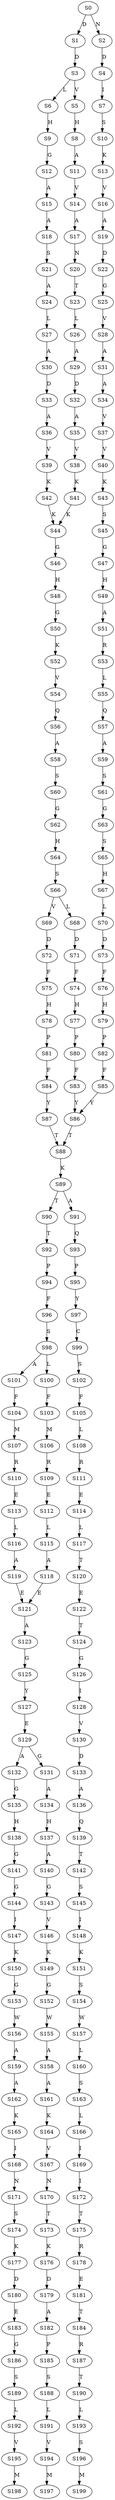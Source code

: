 strict digraph  {
	S0 -> S1 [ label = D ];
	S0 -> S2 [ label = N ];
	S1 -> S3 [ label = D ];
	S2 -> S4 [ label = D ];
	S3 -> S5 [ label = V ];
	S3 -> S6 [ label = L ];
	S4 -> S7 [ label = I ];
	S5 -> S8 [ label = H ];
	S6 -> S9 [ label = H ];
	S7 -> S10 [ label = S ];
	S8 -> S11 [ label = A ];
	S9 -> S12 [ label = G ];
	S10 -> S13 [ label = K ];
	S11 -> S14 [ label = V ];
	S12 -> S15 [ label = A ];
	S13 -> S16 [ label = V ];
	S14 -> S17 [ label = A ];
	S15 -> S18 [ label = A ];
	S16 -> S19 [ label = A ];
	S17 -> S20 [ label = N ];
	S18 -> S21 [ label = S ];
	S19 -> S22 [ label = D ];
	S20 -> S23 [ label = T ];
	S21 -> S24 [ label = A ];
	S22 -> S25 [ label = G ];
	S23 -> S26 [ label = L ];
	S24 -> S27 [ label = L ];
	S25 -> S28 [ label = V ];
	S26 -> S29 [ label = A ];
	S27 -> S30 [ label = A ];
	S28 -> S31 [ label = A ];
	S29 -> S32 [ label = D ];
	S30 -> S33 [ label = D ];
	S31 -> S34 [ label = A ];
	S32 -> S35 [ label = A ];
	S33 -> S36 [ label = A ];
	S34 -> S37 [ label = V ];
	S35 -> S38 [ label = V ];
	S36 -> S39 [ label = V ];
	S37 -> S40 [ label = V ];
	S38 -> S41 [ label = K ];
	S39 -> S42 [ label = K ];
	S40 -> S43 [ label = K ];
	S41 -> S44 [ label = K ];
	S42 -> S44 [ label = K ];
	S43 -> S45 [ label = S ];
	S44 -> S46 [ label = G ];
	S45 -> S47 [ label = G ];
	S46 -> S48 [ label = H ];
	S47 -> S49 [ label = H ];
	S48 -> S50 [ label = G ];
	S49 -> S51 [ label = A ];
	S50 -> S52 [ label = K ];
	S51 -> S53 [ label = R ];
	S52 -> S54 [ label = V ];
	S53 -> S55 [ label = L ];
	S54 -> S56 [ label = Q ];
	S55 -> S57 [ label = Q ];
	S56 -> S58 [ label = A ];
	S57 -> S59 [ label = A ];
	S58 -> S60 [ label = S ];
	S59 -> S61 [ label = S ];
	S60 -> S62 [ label = G ];
	S61 -> S63 [ label = G ];
	S62 -> S64 [ label = H ];
	S63 -> S65 [ label = S ];
	S64 -> S66 [ label = S ];
	S65 -> S67 [ label = H ];
	S66 -> S68 [ label = L ];
	S66 -> S69 [ label = V ];
	S67 -> S70 [ label = L ];
	S68 -> S71 [ label = D ];
	S69 -> S72 [ label = D ];
	S70 -> S73 [ label = D ];
	S71 -> S74 [ label = F ];
	S72 -> S75 [ label = F ];
	S73 -> S76 [ label = F ];
	S74 -> S77 [ label = H ];
	S75 -> S78 [ label = H ];
	S76 -> S79 [ label = H ];
	S77 -> S80 [ label = P ];
	S78 -> S81 [ label = P ];
	S79 -> S82 [ label = P ];
	S80 -> S83 [ label = F ];
	S81 -> S84 [ label = F ];
	S82 -> S85 [ label = F ];
	S83 -> S86 [ label = Y ];
	S84 -> S87 [ label = Y ];
	S85 -> S86 [ label = Y ];
	S86 -> S88 [ label = T ];
	S87 -> S88 [ label = T ];
	S88 -> S89 [ label = K ];
	S89 -> S90 [ label = T ];
	S89 -> S91 [ label = A ];
	S90 -> S92 [ label = T ];
	S91 -> S93 [ label = Q ];
	S92 -> S94 [ label = P ];
	S93 -> S95 [ label = P ];
	S94 -> S96 [ label = F ];
	S95 -> S97 [ label = Y ];
	S96 -> S98 [ label = S ];
	S97 -> S99 [ label = C ];
	S98 -> S100 [ label = L ];
	S98 -> S101 [ label = A ];
	S99 -> S102 [ label = S ];
	S100 -> S103 [ label = F ];
	S101 -> S104 [ label = F ];
	S102 -> S105 [ label = F ];
	S103 -> S106 [ label = M ];
	S104 -> S107 [ label = M ];
	S105 -> S108 [ label = L ];
	S106 -> S109 [ label = R ];
	S107 -> S110 [ label = R ];
	S108 -> S111 [ label = R ];
	S109 -> S112 [ label = E ];
	S110 -> S113 [ label = E ];
	S111 -> S114 [ label = E ];
	S112 -> S115 [ label = L ];
	S113 -> S116 [ label = L ];
	S114 -> S117 [ label = L ];
	S115 -> S118 [ label = A ];
	S116 -> S119 [ label = A ];
	S117 -> S120 [ label = T ];
	S118 -> S121 [ label = E ];
	S119 -> S121 [ label = E ];
	S120 -> S122 [ label = E ];
	S121 -> S123 [ label = A ];
	S122 -> S124 [ label = T ];
	S123 -> S125 [ label = G ];
	S124 -> S126 [ label = G ];
	S125 -> S127 [ label = Y ];
	S126 -> S128 [ label = I ];
	S127 -> S129 [ label = E ];
	S128 -> S130 [ label = V ];
	S129 -> S131 [ label = G ];
	S129 -> S132 [ label = A ];
	S130 -> S133 [ label = D ];
	S131 -> S134 [ label = A ];
	S132 -> S135 [ label = G ];
	S133 -> S136 [ label = A ];
	S134 -> S137 [ label = H ];
	S135 -> S138 [ label = H ];
	S136 -> S139 [ label = Q ];
	S137 -> S140 [ label = A ];
	S138 -> S141 [ label = G ];
	S139 -> S142 [ label = T ];
	S140 -> S143 [ label = G ];
	S141 -> S144 [ label = G ];
	S142 -> S145 [ label = S ];
	S143 -> S146 [ label = V ];
	S144 -> S147 [ label = I ];
	S145 -> S148 [ label = I ];
	S146 -> S149 [ label = K ];
	S147 -> S150 [ label = K ];
	S148 -> S151 [ label = K ];
	S149 -> S152 [ label = G ];
	S150 -> S153 [ label = G ];
	S151 -> S154 [ label = S ];
	S152 -> S155 [ label = W ];
	S153 -> S156 [ label = W ];
	S154 -> S157 [ label = W ];
	S155 -> S158 [ label = A ];
	S156 -> S159 [ label = A ];
	S157 -> S160 [ label = L ];
	S158 -> S161 [ label = A ];
	S159 -> S162 [ label = A ];
	S160 -> S163 [ label = S ];
	S161 -> S164 [ label = K ];
	S162 -> S165 [ label = K ];
	S163 -> S166 [ label = L ];
	S164 -> S167 [ label = V ];
	S165 -> S168 [ label = I ];
	S166 -> S169 [ label = I ];
	S167 -> S170 [ label = N ];
	S168 -> S171 [ label = N ];
	S169 -> S172 [ label = I ];
	S170 -> S173 [ label = T ];
	S171 -> S174 [ label = S ];
	S172 -> S175 [ label = T ];
	S173 -> S176 [ label = K ];
	S174 -> S177 [ label = K ];
	S175 -> S178 [ label = R ];
	S176 -> S179 [ label = D ];
	S177 -> S180 [ label = D ];
	S178 -> S181 [ label = E ];
	S179 -> S182 [ label = A ];
	S180 -> S183 [ label = E ];
	S181 -> S184 [ label = T ];
	S182 -> S185 [ label = P ];
	S183 -> S186 [ label = G ];
	S184 -> S187 [ label = R ];
	S185 -> S188 [ label = S ];
	S186 -> S189 [ label = S ];
	S187 -> S190 [ label = T ];
	S188 -> S191 [ label = L ];
	S189 -> S192 [ label = L ];
	S190 -> S193 [ label = L ];
	S191 -> S194 [ label = V ];
	S192 -> S195 [ label = V ];
	S193 -> S196 [ label = S ];
	S194 -> S197 [ label = M ];
	S195 -> S198 [ label = M ];
	S196 -> S199 [ label = M ];
}
